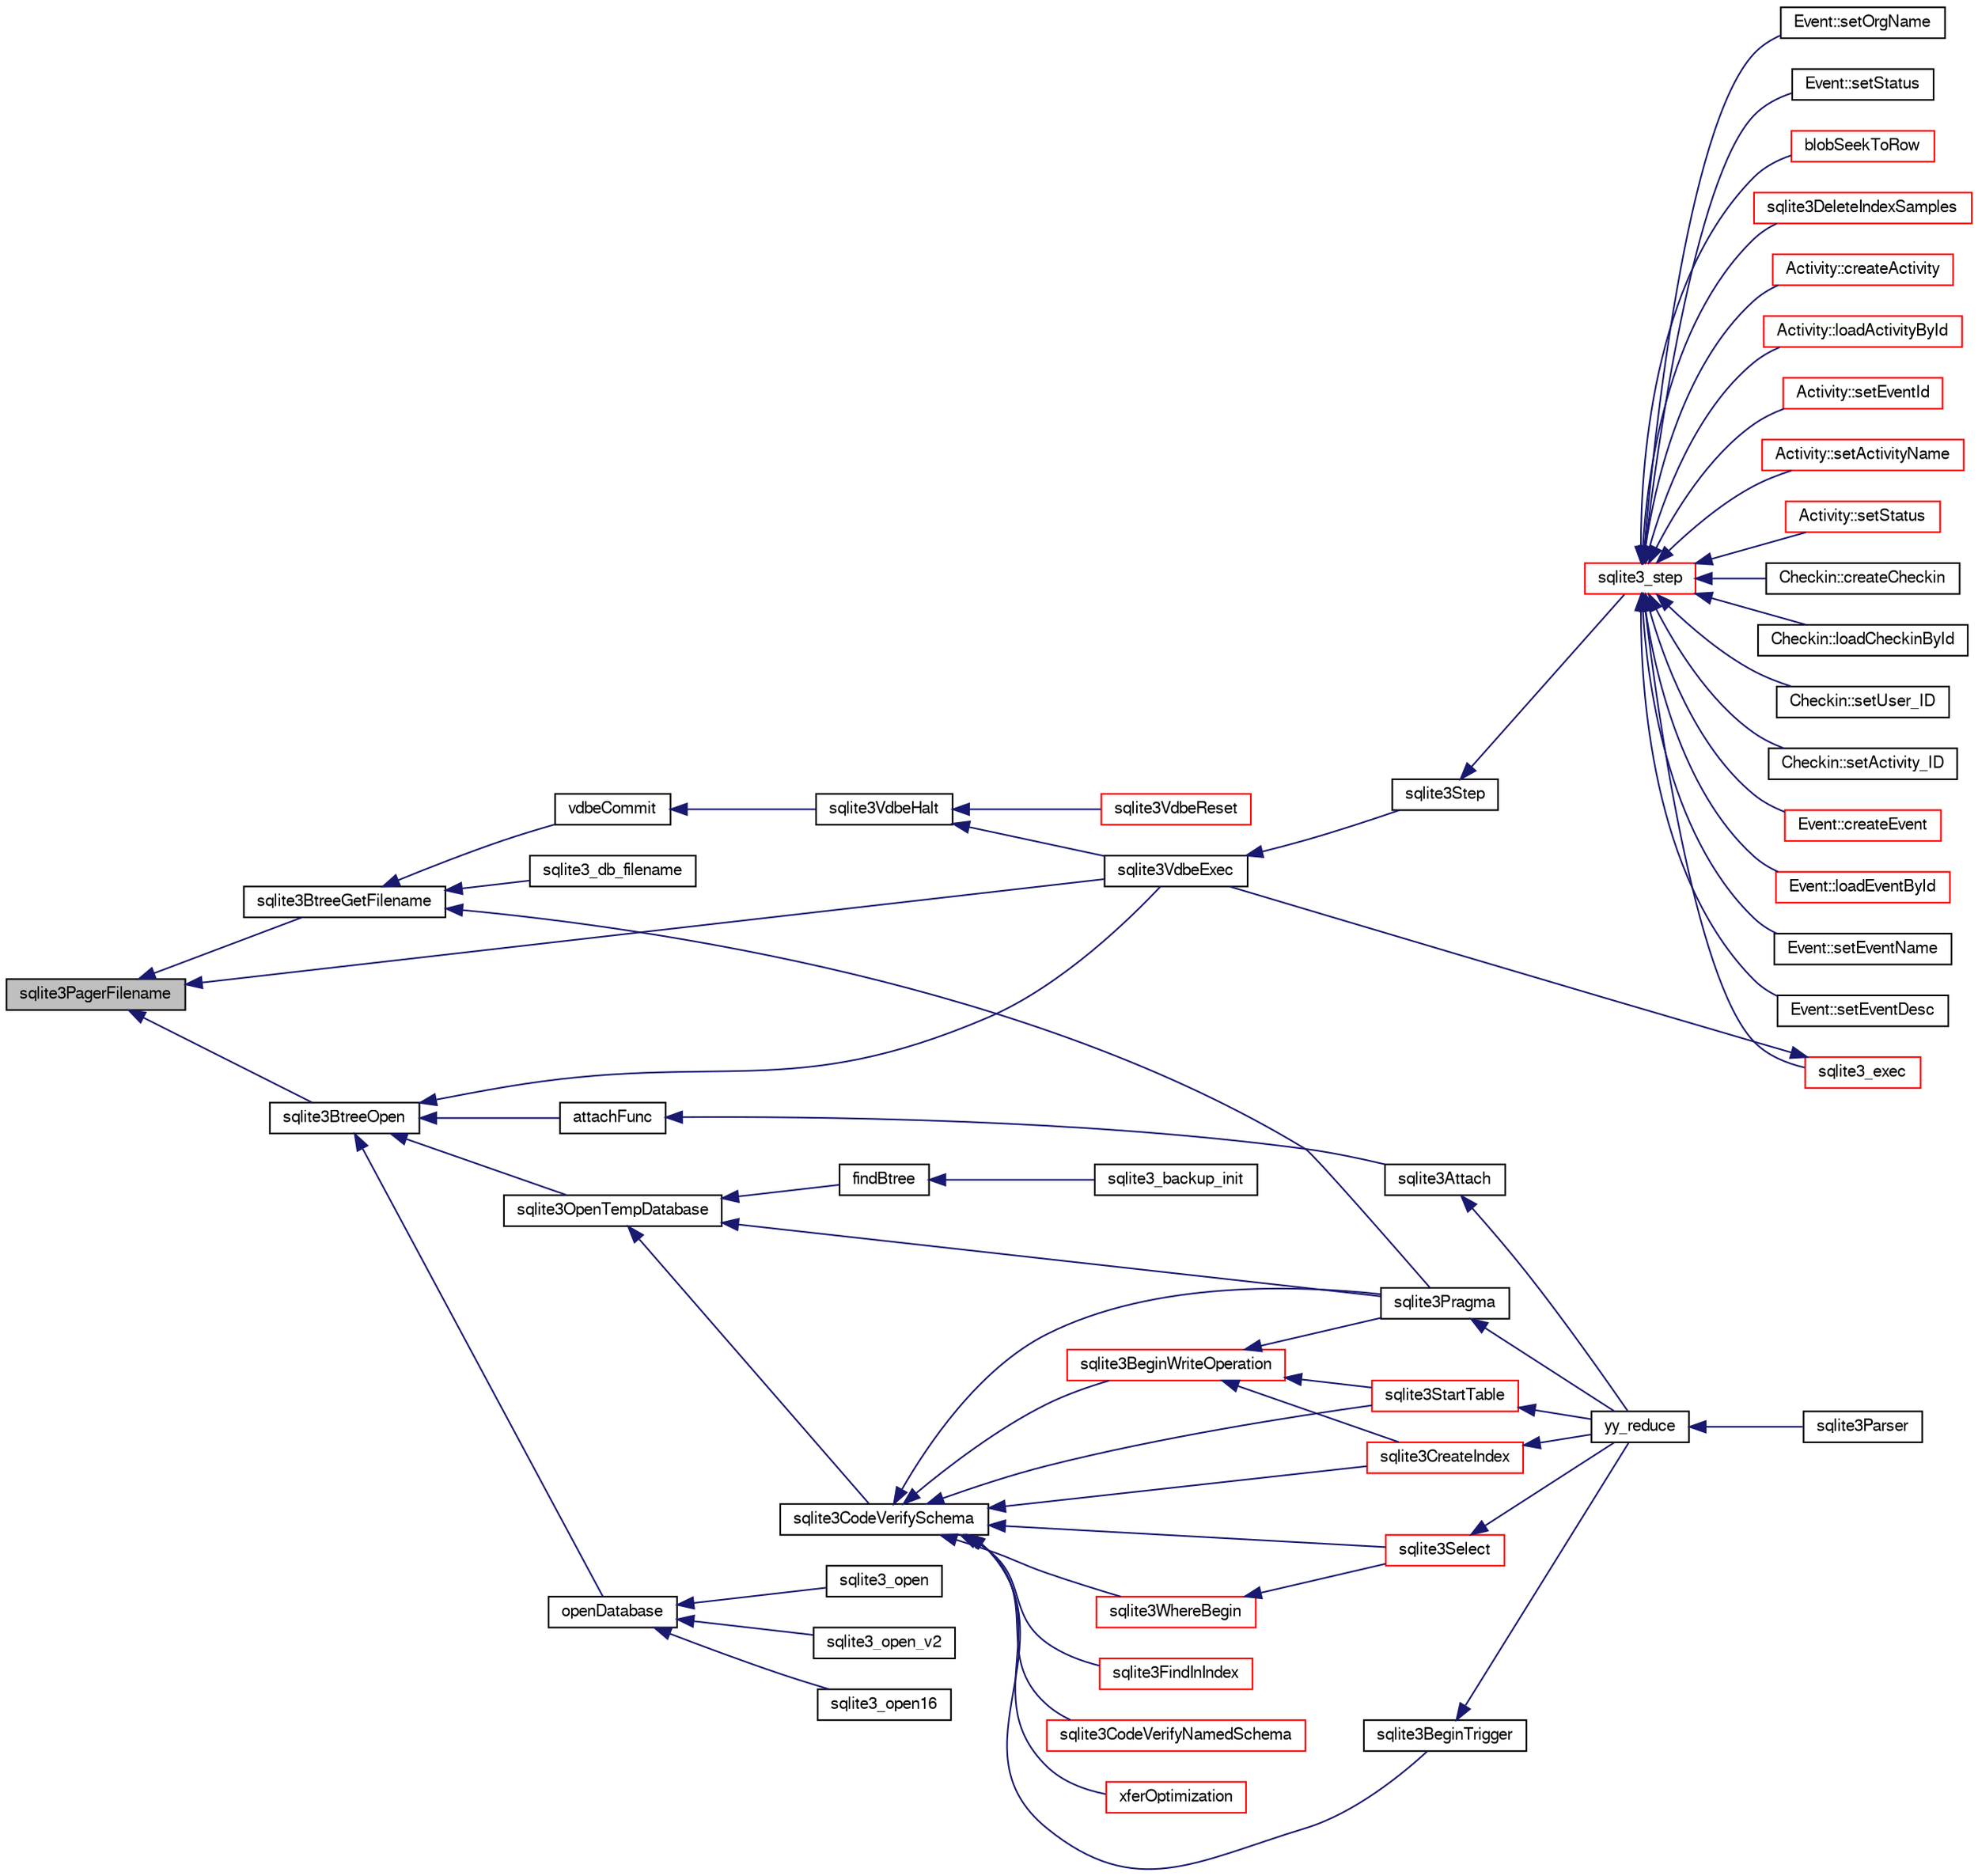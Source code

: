 digraph "sqlite3PagerFilename"
{
  edge [fontname="FreeSans",fontsize="10",labelfontname="FreeSans",labelfontsize="10"];
  node [fontname="FreeSans",fontsize="10",shape=record];
  rankdir="LR";
  Node628431 [label="sqlite3PagerFilename",height=0.2,width=0.4,color="black", fillcolor="grey75", style="filled", fontcolor="black"];
  Node628431 -> Node628432 [dir="back",color="midnightblue",fontsize="10",style="solid",fontname="FreeSans"];
  Node628432 [label="sqlite3BtreeOpen",height=0.2,width=0.4,color="black", fillcolor="white", style="filled",URL="$sqlite3_8c.html#a13dcb44dc34af6ce9d38de9c5aa975f9"];
  Node628432 -> Node628433 [dir="back",color="midnightblue",fontsize="10",style="solid",fontname="FreeSans"];
  Node628433 [label="sqlite3VdbeExec",height=0.2,width=0.4,color="black", fillcolor="white", style="filled",URL="$sqlite3_8c.html#a8ce40a614bdc56719c4d642b1e4dfb21"];
  Node628433 -> Node628434 [dir="back",color="midnightblue",fontsize="10",style="solid",fontname="FreeSans"];
  Node628434 [label="sqlite3Step",height=0.2,width=0.4,color="black", fillcolor="white", style="filled",URL="$sqlite3_8c.html#a3f2872e873e2758a4beedad1d5113554"];
  Node628434 -> Node628435 [dir="back",color="midnightblue",fontsize="10",style="solid",fontname="FreeSans"];
  Node628435 [label="sqlite3_step",height=0.2,width=0.4,color="red", fillcolor="white", style="filled",URL="$sqlite3_8h.html#ac1e491ce36b7471eb28387f7d3c74334"];
  Node628435 -> Node628436 [dir="back",color="midnightblue",fontsize="10",style="solid",fontname="FreeSans"];
  Node628436 [label="Activity::createActivity",height=0.2,width=0.4,color="red", fillcolor="white", style="filled",URL="$classActivity.html#a813cc5e52c14ab49b39014c134e3425b"];
  Node628435 -> Node628439 [dir="back",color="midnightblue",fontsize="10",style="solid",fontname="FreeSans"];
  Node628439 [label="Activity::loadActivityById",height=0.2,width=0.4,color="red", fillcolor="white", style="filled",URL="$classActivity.html#abe4ffb4f08a47212ebf9013259d9e7fd"];
  Node628435 -> Node628441 [dir="back",color="midnightblue",fontsize="10",style="solid",fontname="FreeSans"];
  Node628441 [label="Activity::setEventId",height=0.2,width=0.4,color="red", fillcolor="white", style="filled",URL="$classActivity.html#adb1d0fd0d08f473e068f0a4086bfa9ca"];
  Node628435 -> Node628442 [dir="back",color="midnightblue",fontsize="10",style="solid",fontname="FreeSans"];
  Node628442 [label="Activity::setActivityName",height=0.2,width=0.4,color="red", fillcolor="white", style="filled",URL="$classActivity.html#a62dc3737b33915a36086f9dd26d16a81"];
  Node628435 -> Node628443 [dir="back",color="midnightblue",fontsize="10",style="solid",fontname="FreeSans"];
  Node628443 [label="Activity::setStatus",height=0.2,width=0.4,color="red", fillcolor="white", style="filled",URL="$classActivity.html#af618135a7738f4d2a7ee147a8ef912ea"];
  Node628435 -> Node628444 [dir="back",color="midnightblue",fontsize="10",style="solid",fontname="FreeSans"];
  Node628444 [label="Checkin::createCheckin",height=0.2,width=0.4,color="black", fillcolor="white", style="filled",URL="$classCheckin.html#a4e40acdf7fff0e607f6de4f24f3a163c"];
  Node628435 -> Node628445 [dir="back",color="midnightblue",fontsize="10",style="solid",fontname="FreeSans"];
  Node628445 [label="Checkin::loadCheckinById",height=0.2,width=0.4,color="black", fillcolor="white", style="filled",URL="$classCheckin.html#a3461f70ea6c68475225f2a07f78a21e0"];
  Node628435 -> Node628446 [dir="back",color="midnightblue",fontsize="10",style="solid",fontname="FreeSans"];
  Node628446 [label="Checkin::setUser_ID",height=0.2,width=0.4,color="black", fillcolor="white", style="filled",URL="$classCheckin.html#a76ab640f4f912876dbebf183db5359c6"];
  Node628435 -> Node628447 [dir="back",color="midnightblue",fontsize="10",style="solid",fontname="FreeSans"];
  Node628447 [label="Checkin::setActivity_ID",height=0.2,width=0.4,color="black", fillcolor="white", style="filled",URL="$classCheckin.html#ab2ff3ec2604ec73a42af25874a00b232"];
  Node628435 -> Node628448 [dir="back",color="midnightblue",fontsize="10",style="solid",fontname="FreeSans"];
  Node628448 [label="Event::createEvent",height=0.2,width=0.4,color="red", fillcolor="white", style="filled",URL="$classEvent.html#a77adb9f4a46ffb32c2d931f0691f5903"];
  Node628435 -> Node628449 [dir="back",color="midnightblue",fontsize="10",style="solid",fontname="FreeSans"];
  Node628449 [label="Event::loadEventById",height=0.2,width=0.4,color="red", fillcolor="white", style="filled",URL="$classEvent.html#afa66cea33f722dbeecb69cc98fdea055"];
  Node628435 -> Node628450 [dir="back",color="midnightblue",fontsize="10",style="solid",fontname="FreeSans"];
  Node628450 [label="Event::setEventName",height=0.2,width=0.4,color="black", fillcolor="white", style="filled",URL="$classEvent.html#a10596b6ca077df05184e30d62b08729d"];
  Node628435 -> Node628451 [dir="back",color="midnightblue",fontsize="10",style="solid",fontname="FreeSans"];
  Node628451 [label="Event::setEventDesc",height=0.2,width=0.4,color="black", fillcolor="white", style="filled",URL="$classEvent.html#ae36b8377dcae792f1c5c4726024c981b"];
  Node628435 -> Node628452 [dir="back",color="midnightblue",fontsize="10",style="solid",fontname="FreeSans"];
  Node628452 [label="Event::setOrgName",height=0.2,width=0.4,color="black", fillcolor="white", style="filled",URL="$classEvent.html#a19aac0f776bd764563a54977656cf680"];
  Node628435 -> Node628453 [dir="back",color="midnightblue",fontsize="10",style="solid",fontname="FreeSans"];
  Node628453 [label="Event::setStatus",height=0.2,width=0.4,color="black", fillcolor="white", style="filled",URL="$classEvent.html#ab0a6b9285af0f4172eb841e2b80f8972"];
  Node628435 -> Node628454 [dir="back",color="midnightblue",fontsize="10",style="solid",fontname="FreeSans"];
  Node628454 [label="blobSeekToRow",height=0.2,width=0.4,color="red", fillcolor="white", style="filled",URL="$sqlite3_8c.html#afff57e13332b98c8a44a7cebe38962ab"];
  Node628435 -> Node628457 [dir="back",color="midnightblue",fontsize="10",style="solid",fontname="FreeSans"];
  Node628457 [label="sqlite3DeleteIndexSamples",height=0.2,width=0.4,color="red", fillcolor="white", style="filled",URL="$sqlite3_8c.html#aaeda0302fbf61397ec009f65bed047ef"];
  Node628435 -> Node628626 [dir="back",color="midnightblue",fontsize="10",style="solid",fontname="FreeSans"];
  Node628626 [label="sqlite3_exec",height=0.2,width=0.4,color="red", fillcolor="white", style="filled",URL="$sqlite3_8h.html#a97487ec8150e0bcc8fa392ab8f0e24db"];
  Node628626 -> Node628433 [dir="back",color="midnightblue",fontsize="10",style="solid",fontname="FreeSans"];
  Node628432 -> Node628461 [dir="back",color="midnightblue",fontsize="10",style="solid",fontname="FreeSans"];
  Node628461 [label="attachFunc",height=0.2,width=0.4,color="black", fillcolor="white", style="filled",URL="$sqlite3_8c.html#a69cb751a7da501b9a0aa37e0d7c3eaf7"];
  Node628461 -> Node628462 [dir="back",color="midnightblue",fontsize="10",style="solid",fontname="FreeSans"];
  Node628462 [label="sqlite3Attach",height=0.2,width=0.4,color="black", fillcolor="white", style="filled",URL="$sqlite3_8c.html#ae0907fe0b43cc1b4c7e6a16213e8546f"];
  Node628462 -> Node628463 [dir="back",color="midnightblue",fontsize="10",style="solid",fontname="FreeSans"];
  Node628463 [label="yy_reduce",height=0.2,width=0.4,color="black", fillcolor="white", style="filled",URL="$sqlite3_8c.html#a7c419a9b25711c666a9a2449ef377f14"];
  Node628463 -> Node628464 [dir="back",color="midnightblue",fontsize="10",style="solid",fontname="FreeSans"];
  Node628464 [label="sqlite3Parser",height=0.2,width=0.4,color="black", fillcolor="white", style="filled",URL="$sqlite3_8c.html#a0327d71a5fabe0b6a343d78a2602e72a"];
  Node628432 -> Node628694 [dir="back",color="midnightblue",fontsize="10",style="solid",fontname="FreeSans"];
  Node628694 [label="sqlite3OpenTempDatabase",height=0.2,width=0.4,color="black", fillcolor="white", style="filled",URL="$sqlite3_8c.html#aaf3088380b731428b72d3b5777f93755"];
  Node628694 -> Node628638 [dir="back",color="midnightblue",fontsize="10",style="solid",fontname="FreeSans"];
  Node628638 [label="findBtree",height=0.2,width=0.4,color="black", fillcolor="white", style="filled",URL="$sqlite3_8c.html#ab4ee5743b77efd7f8832bf0b9315f973"];
  Node628638 -> Node628639 [dir="back",color="midnightblue",fontsize="10",style="solid",fontname="FreeSans"];
  Node628639 [label="sqlite3_backup_init",height=0.2,width=0.4,color="black", fillcolor="white", style="filled",URL="$sqlite3_8h.html#a9c9aa9e8edeb9910d93148a6621c1097"];
  Node628694 -> Node628695 [dir="back",color="midnightblue",fontsize="10",style="solid",fontname="FreeSans"];
  Node628695 [label="sqlite3CodeVerifySchema",height=0.2,width=0.4,color="black", fillcolor="white", style="filled",URL="$sqlite3_8c.html#ad9d8708d96f8416ec59ebf41c57000f9"];
  Node628695 -> Node628514 [dir="back",color="midnightblue",fontsize="10",style="solid",fontname="FreeSans"];
  Node628514 [label="sqlite3FindInIndex",height=0.2,width=0.4,color="red", fillcolor="white", style="filled",URL="$sqlite3_8c.html#af7d8c56ab0231f44bb5f87b3fafeffb2"];
  Node628695 -> Node628555 [dir="back",color="midnightblue",fontsize="10",style="solid",fontname="FreeSans"];
  Node628555 [label="sqlite3StartTable",height=0.2,width=0.4,color="red", fillcolor="white", style="filled",URL="$sqlite3_8c.html#af49b4395f39d9078a0dda2484c183012"];
  Node628555 -> Node628463 [dir="back",color="midnightblue",fontsize="10",style="solid",fontname="FreeSans"];
  Node628695 -> Node628472 [dir="back",color="midnightblue",fontsize="10",style="solid",fontname="FreeSans"];
  Node628472 [label="sqlite3CreateIndex",height=0.2,width=0.4,color="red", fillcolor="white", style="filled",URL="$sqlite3_8c.html#a8dbe5e590ab6c58a8c45f34f7c81e825"];
  Node628472 -> Node628463 [dir="back",color="midnightblue",fontsize="10",style="solid",fontname="FreeSans"];
  Node628695 -> Node628696 [dir="back",color="midnightblue",fontsize="10",style="solid",fontname="FreeSans"];
  Node628696 [label="sqlite3CodeVerifyNamedSchema",height=0.2,width=0.4,color="red", fillcolor="white", style="filled",URL="$sqlite3_8c.html#a30331e33b8e462cbe3aa83c8bddb8c0e"];
  Node628695 -> Node628697 [dir="back",color="midnightblue",fontsize="10",style="solid",fontname="FreeSans"];
  Node628697 [label="sqlite3BeginWriteOperation",height=0.2,width=0.4,color="red", fillcolor="white", style="filled",URL="$sqlite3_8c.html#a21b1b811bbe305f922244f8913c87f10"];
  Node628697 -> Node628555 [dir="back",color="midnightblue",fontsize="10",style="solid",fontname="FreeSans"];
  Node628697 -> Node628472 [dir="back",color="midnightblue",fontsize="10",style="solid",fontname="FreeSans"];
  Node628697 -> Node628511 [dir="back",color="midnightblue",fontsize="10",style="solid",fontname="FreeSans"];
  Node628511 [label="sqlite3Pragma",height=0.2,width=0.4,color="black", fillcolor="white", style="filled",URL="$sqlite3_8c.html#a111391370f58f8e6a6eca51fd34d62ed"];
  Node628511 -> Node628463 [dir="back",color="midnightblue",fontsize="10",style="solid",fontname="FreeSans"];
  Node628695 -> Node628492 [dir="back",color="midnightblue",fontsize="10",style="solid",fontname="FreeSans"];
  Node628492 [label="xferOptimization",height=0.2,width=0.4,color="red", fillcolor="white", style="filled",URL="$sqlite3_8c.html#ae85c90f7d064fe83f4ed930e708855d2"];
  Node628695 -> Node628511 [dir="back",color="midnightblue",fontsize="10",style="solid",fontname="FreeSans"];
  Node628695 -> Node628512 [dir="back",color="midnightblue",fontsize="10",style="solid",fontname="FreeSans"];
  Node628512 [label="sqlite3Select",height=0.2,width=0.4,color="red", fillcolor="white", style="filled",URL="$sqlite3_8c.html#a2465ee8c956209ba4b272477b7c21a45"];
  Node628512 -> Node628463 [dir="back",color="midnightblue",fontsize="10",style="solid",fontname="FreeSans"];
  Node628695 -> Node628491 [dir="back",color="midnightblue",fontsize="10",style="solid",fontname="FreeSans"];
  Node628491 [label="sqlite3BeginTrigger",height=0.2,width=0.4,color="black", fillcolor="white", style="filled",URL="$sqlite3_8c.html#ac20a731dbd52edec68a09962c7f39a4c"];
  Node628491 -> Node628463 [dir="back",color="midnightblue",fontsize="10",style="solid",fontname="FreeSans"];
  Node628695 -> Node628528 [dir="back",color="midnightblue",fontsize="10",style="solid",fontname="FreeSans"];
  Node628528 [label="sqlite3WhereBegin",height=0.2,width=0.4,color="red", fillcolor="white", style="filled",URL="$sqlite3_8c.html#acad049f5c9a96a8118cffd5e5ce89f7c"];
  Node628528 -> Node628512 [dir="back",color="midnightblue",fontsize="10",style="solid",fontname="FreeSans"];
  Node628694 -> Node628511 [dir="back",color="midnightblue",fontsize="10",style="solid",fontname="FreeSans"];
  Node628432 -> Node628668 [dir="back",color="midnightblue",fontsize="10",style="solid",fontname="FreeSans"];
  Node628668 [label="openDatabase",height=0.2,width=0.4,color="black", fillcolor="white", style="filled",URL="$sqlite3_8c.html#a6a9c3bc3a64234e863413f41db473758"];
  Node628668 -> Node628669 [dir="back",color="midnightblue",fontsize="10",style="solid",fontname="FreeSans"];
  Node628669 [label="sqlite3_open",height=0.2,width=0.4,color="black", fillcolor="white", style="filled",URL="$sqlite3_8h.html#a97ba966ed1acc38409786258268f5f71"];
  Node628668 -> Node628670 [dir="back",color="midnightblue",fontsize="10",style="solid",fontname="FreeSans"];
  Node628670 [label="sqlite3_open_v2",height=0.2,width=0.4,color="black", fillcolor="white", style="filled",URL="$sqlite3_8h.html#a140fe275b6975dc867cea50a65a217c4"];
  Node628668 -> Node628671 [dir="back",color="midnightblue",fontsize="10",style="solid",fontname="FreeSans"];
  Node628671 [label="sqlite3_open16",height=0.2,width=0.4,color="black", fillcolor="white", style="filled",URL="$sqlite3_8h.html#adbc401bb96713f32e553db32f6f3ca33"];
  Node628431 -> Node628699 [dir="back",color="midnightblue",fontsize="10",style="solid",fontname="FreeSans"];
  Node628699 [label="sqlite3BtreeGetFilename",height=0.2,width=0.4,color="black", fillcolor="white", style="filled",URL="$sqlite3_8c.html#aff472e52658a6caf1b1b1d8ac740f7a6"];
  Node628699 -> Node628700 [dir="back",color="midnightblue",fontsize="10",style="solid",fontname="FreeSans"];
  Node628700 [label="vdbeCommit",height=0.2,width=0.4,color="black", fillcolor="white", style="filled",URL="$sqlite3_8c.html#a5d7f1e0625451b987728f600cfe1b92d"];
  Node628700 -> Node628652 [dir="back",color="midnightblue",fontsize="10",style="solid",fontname="FreeSans"];
  Node628652 [label="sqlite3VdbeHalt",height=0.2,width=0.4,color="black", fillcolor="white", style="filled",URL="$sqlite3_8c.html#a8d1d99703d999190fbc35ecc981cb709"];
  Node628652 -> Node628653 [dir="back",color="midnightblue",fontsize="10",style="solid",fontname="FreeSans"];
  Node628653 [label="sqlite3VdbeReset",height=0.2,width=0.4,color="red", fillcolor="white", style="filled",URL="$sqlite3_8c.html#a315a913742f7267f90d46d41446353b1"];
  Node628652 -> Node628433 [dir="back",color="midnightblue",fontsize="10",style="solid",fontname="FreeSans"];
  Node628699 -> Node628511 [dir="back",color="midnightblue",fontsize="10",style="solid",fontname="FreeSans"];
  Node628699 -> Node628701 [dir="back",color="midnightblue",fontsize="10",style="solid",fontname="FreeSans"];
  Node628701 [label="sqlite3_db_filename",height=0.2,width=0.4,color="black", fillcolor="white", style="filled",URL="$sqlite3_8h.html#ad4fe25a4cb55fec6c898d009ccaa1d16"];
  Node628431 -> Node628433 [dir="back",color="midnightblue",fontsize="10",style="solid",fontname="FreeSans"];
}
